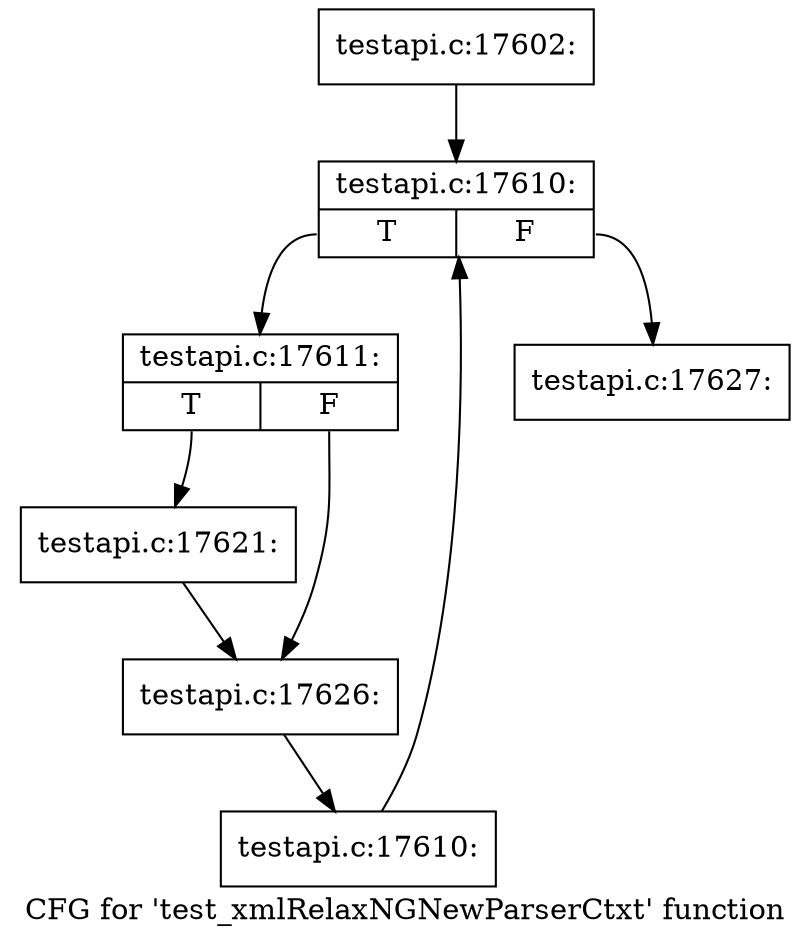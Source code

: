 digraph "CFG for 'test_xmlRelaxNGNewParserCtxt' function" {
	label="CFG for 'test_xmlRelaxNGNewParserCtxt' function";

	Node0x4587f90 [shape=record,label="{testapi.c:17602:}"];
	Node0x4587f90 -> Node0x4590800;
	Node0x4590800 [shape=record,label="{testapi.c:17610:|{<s0>T|<s1>F}}"];
	Node0x4590800:s0 -> Node0x4590a40;
	Node0x4590800:s1 -> Node0x45906a0;
	Node0x4590a40 [shape=record,label="{testapi.c:17611:|{<s0>T|<s1>F}}"];
	Node0x4590a40:s0 -> Node0x4591900;
	Node0x4590a40:s1 -> Node0x4591c30;
	Node0x4591900 [shape=record,label="{testapi.c:17621:}"];
	Node0x4591900 -> Node0x4591c30;
	Node0x4591c30 [shape=record,label="{testapi.c:17626:}"];
	Node0x4591c30 -> Node0x45909b0;
	Node0x45909b0 [shape=record,label="{testapi.c:17610:}"];
	Node0x45909b0 -> Node0x4590800;
	Node0x45906a0 [shape=record,label="{testapi.c:17627:}"];
}
